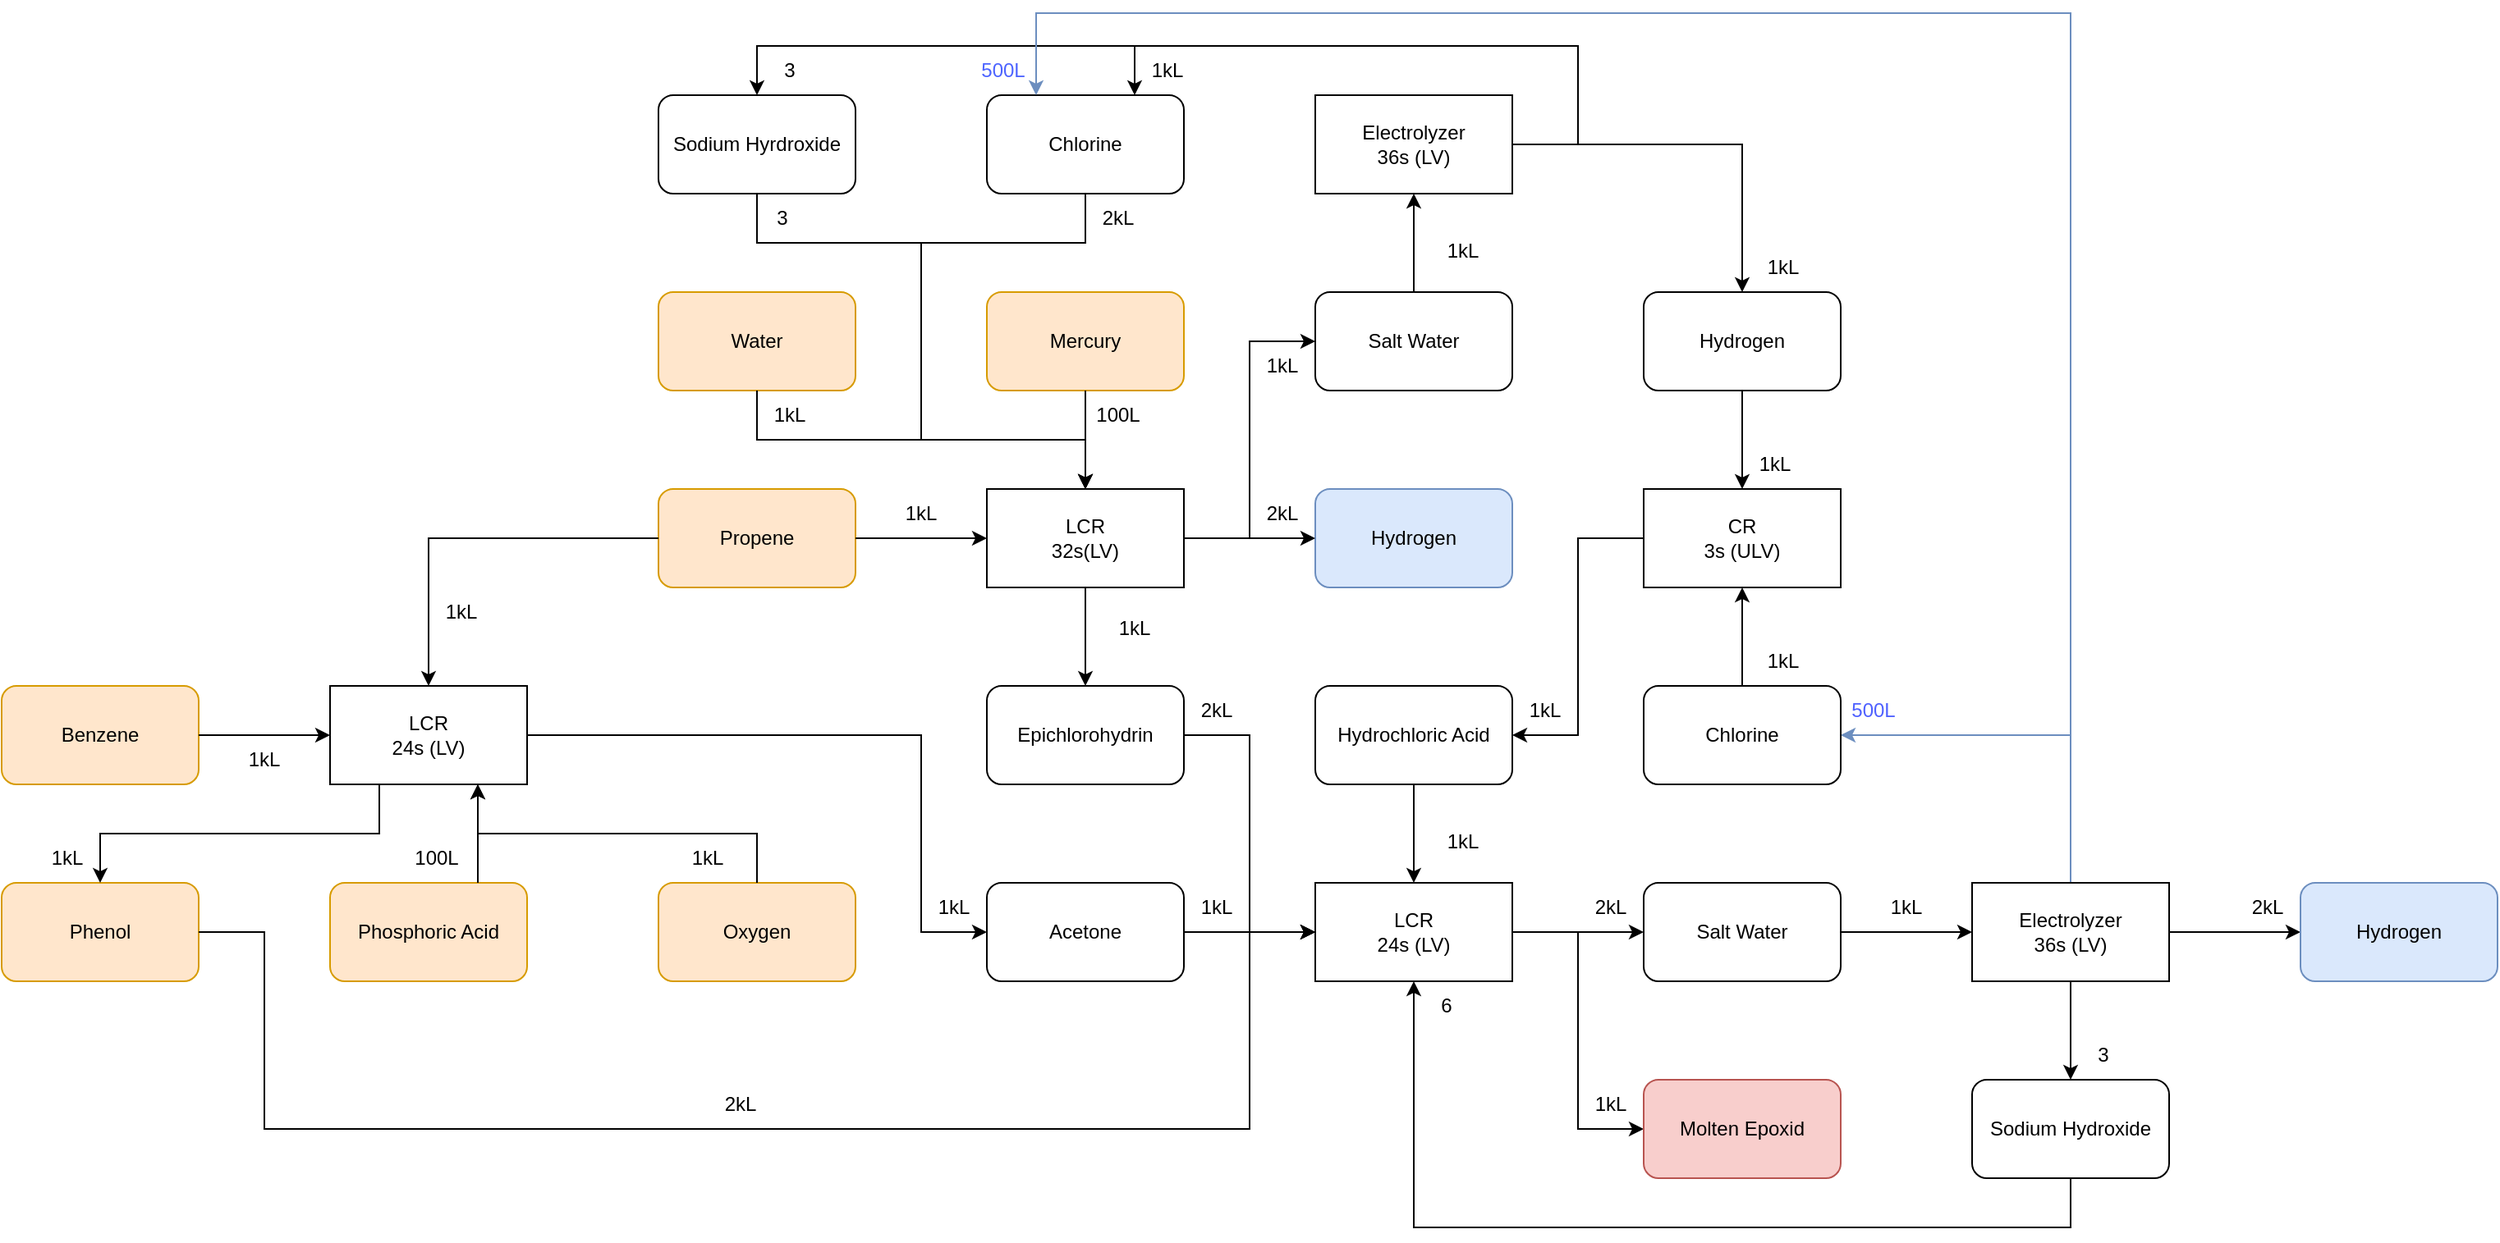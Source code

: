 <mxfile version="22.0.0" type="github">
  <diagram name="Page-1" id="kusWoIOOcqp57QGYPQwH">
    <mxGraphModel dx="159" dy="1689" grid="1" gridSize="10" guides="1" tooltips="1" connect="1" arrows="1" fold="1" page="1" pageScale="1" pageWidth="850" pageHeight="1100" math="0" shadow="0">
      <root>
        <mxCell id="0" />
        <mxCell id="1" parent="0" />
        <mxCell id="Zcg-esoq2Bcb-7X56qDR-84" value="Benzene" style="rounded=1;whiteSpace=wrap;html=1;fillColor=#ffe6cc;strokeColor=#d79b00;" parent="1" vertex="1">
          <mxGeometry x="1040" y="170" width="120" height="60" as="geometry" />
        </mxCell>
        <mxCell id="Zcg-esoq2Bcb-7X56qDR-86" value="Phenol" style="rounded=1;whiteSpace=wrap;html=1;fillColor=#ffe6cc;strokeColor=#d79b00;" parent="1" vertex="1">
          <mxGeometry x="1040" y="290" width="120" height="60" as="geometry" />
        </mxCell>
        <mxCell id="Zcg-esoq2Bcb-7X56qDR-98" value="Propene" style="rounded=1;whiteSpace=wrap;html=1;fillColor=#ffe6cc;strokeColor=#d79b00;" parent="1" vertex="1">
          <mxGeometry x="1440" y="50" width="120" height="60" as="geometry" />
        </mxCell>
        <mxCell id="4qDHmKcMJt-L-vQTOm6O-1" value="Water" style="rounded=1;whiteSpace=wrap;html=1;fillColor=#ffe6cc;strokeColor=#d79b00;" parent="1" vertex="1">
          <mxGeometry x="1440" y="-70" width="120" height="60" as="geometry" />
        </mxCell>
        <mxCell id="4qDHmKcMJt-L-vQTOm6O-2" value="Mercury" style="rounded=1;whiteSpace=wrap;html=1;fillColor=#ffe6cc;strokeColor=#d79b00;" parent="1" vertex="1">
          <mxGeometry x="1640" y="-70" width="120" height="60" as="geometry" />
        </mxCell>
        <mxCell id="4qDHmKcMJt-L-vQTOm6O-3" value="" style="endArrow=classic;html=1;rounded=0;exitX=0.5;exitY=1;exitDx=0;exitDy=0;" parent="1" source="4qDHmKcMJt-L-vQTOm6O-1" edge="1">
          <mxGeometry width="50" height="50" relative="1" as="geometry">
            <mxPoint x="1430" y="30" as="sourcePoint" />
            <mxPoint x="1700" y="50" as="targetPoint" />
            <Array as="points">
              <mxPoint x="1500" y="20" />
              <mxPoint x="1700" y="20" />
            </Array>
          </mxGeometry>
        </mxCell>
        <mxCell id="4qDHmKcMJt-L-vQTOm6O-4" value="" style="endArrow=classic;html=1;rounded=0;exitX=0.5;exitY=1;exitDx=0;exitDy=0;" parent="1" source="4qDHmKcMJt-L-vQTOm6O-2" edge="1">
          <mxGeometry width="50" height="50" relative="1" as="geometry">
            <mxPoint x="1430" y="30" as="sourcePoint" />
            <mxPoint x="1700" y="50" as="targetPoint" />
          </mxGeometry>
        </mxCell>
        <mxCell id="4qDHmKcMJt-L-vQTOm6O-6" value="" style="endArrow=classic;html=1;rounded=0;exitX=1;exitY=0.5;exitDx=0;exitDy=0;" parent="1" source="Zcg-esoq2Bcb-7X56qDR-98" edge="1">
          <mxGeometry width="50" height="50" relative="1" as="geometry">
            <mxPoint x="1640" y="130" as="sourcePoint" />
            <mxPoint x="1640" y="80" as="targetPoint" />
          </mxGeometry>
        </mxCell>
        <mxCell id="4qDHmKcMJt-L-vQTOm6O-7" value="LCR&lt;br&gt;32s(LV)" style="rounded=0;whiteSpace=wrap;html=1;" parent="1" vertex="1">
          <mxGeometry x="1640" y="50" width="120" height="60" as="geometry" />
        </mxCell>
        <mxCell id="4qDHmKcMJt-L-vQTOm6O-8" value="Epichlorohydrin" style="rounded=1;whiteSpace=wrap;html=1;" parent="1" vertex="1">
          <mxGeometry x="1640" y="170" width="120" height="60" as="geometry" />
        </mxCell>
        <mxCell id="4qDHmKcMJt-L-vQTOm6O-9" value="" style="endArrow=classic;html=1;rounded=0;exitX=0.5;exitY=1;exitDx=0;exitDy=0;entryX=0.5;entryY=0;entryDx=0;entryDy=0;" parent="1" source="4qDHmKcMJt-L-vQTOm6O-7" target="4qDHmKcMJt-L-vQTOm6O-8" edge="1">
          <mxGeometry width="50" height="50" relative="1" as="geometry">
            <mxPoint x="1820" y="180" as="sourcePoint" />
            <mxPoint x="1870" y="130" as="targetPoint" />
          </mxGeometry>
        </mxCell>
        <mxCell id="4qDHmKcMJt-L-vQTOm6O-10" value="Salt Water" style="rounded=1;whiteSpace=wrap;html=1;" parent="1" vertex="1">
          <mxGeometry x="1840" y="-70" width="120" height="60" as="geometry" />
        </mxCell>
        <mxCell id="4qDHmKcMJt-L-vQTOm6O-11" value="1kL" style="text;html=1;strokeColor=none;fillColor=none;align=center;verticalAlign=middle;whiteSpace=wrap;rounded=0;" parent="1" vertex="1">
          <mxGeometry x="1490" y="-10" width="60" height="30" as="geometry" />
        </mxCell>
        <mxCell id="4qDHmKcMJt-L-vQTOm6O-12" value="100L" style="text;html=1;strokeColor=none;fillColor=none;align=center;verticalAlign=middle;whiteSpace=wrap;rounded=0;" parent="1" vertex="1">
          <mxGeometry x="1690" y="-10" width="60" height="30" as="geometry" />
        </mxCell>
        <mxCell id="4qDHmKcMJt-L-vQTOm6O-85" style="edgeStyle=orthogonalEdgeStyle;rounded=0;orthogonalLoop=1;jettySize=auto;html=1;exitX=0.5;exitY=1;exitDx=0;exitDy=0;entryX=0.5;entryY=0;entryDx=0;entryDy=0;" parent="1" source="4qDHmKcMJt-L-vQTOm6O-13" target="4qDHmKcMJt-L-vQTOm6O-7" edge="1">
          <mxGeometry relative="1" as="geometry">
            <Array as="points">
              <mxPoint x="1700" y="-100" />
              <mxPoint x="1600" y="-100" />
              <mxPoint x="1600" y="20" />
              <mxPoint x="1700" y="20" />
            </Array>
          </mxGeometry>
        </mxCell>
        <mxCell id="4qDHmKcMJt-L-vQTOm6O-13" value="Chlorine" style="rounded=1;whiteSpace=wrap;html=1;" parent="1" vertex="1">
          <mxGeometry x="1640" y="-190" width="120" height="60" as="geometry" />
        </mxCell>
        <mxCell id="4qDHmKcMJt-L-vQTOm6O-84" style="edgeStyle=orthogonalEdgeStyle;rounded=0;orthogonalLoop=1;jettySize=auto;html=1;exitX=0.5;exitY=1;exitDx=0;exitDy=0;entryX=0.5;entryY=0;entryDx=0;entryDy=0;" parent="1" source="4qDHmKcMJt-L-vQTOm6O-14" target="4qDHmKcMJt-L-vQTOm6O-7" edge="1">
          <mxGeometry relative="1" as="geometry">
            <Array as="points">
              <mxPoint x="1500" y="-100" />
              <mxPoint x="1600" y="-100" />
              <mxPoint x="1600" y="20" />
              <mxPoint x="1700" y="20" />
            </Array>
          </mxGeometry>
        </mxCell>
        <mxCell id="4qDHmKcMJt-L-vQTOm6O-14" value="Sodium Hyrdroxide" style="rounded=1;whiteSpace=wrap;html=1;" parent="1" vertex="1">
          <mxGeometry x="1440" y="-190" width="120" height="60" as="geometry" />
        </mxCell>
        <mxCell id="4qDHmKcMJt-L-vQTOm6O-15" value="Electrolyzer&lt;br&gt;36s (LV)&lt;br&gt;" style="rounded=0;whiteSpace=wrap;html=1;" parent="1" vertex="1">
          <mxGeometry x="1840" y="-190" width="120" height="60" as="geometry" />
        </mxCell>
        <mxCell id="4qDHmKcMJt-L-vQTOm6O-16" value="1kL" style="text;html=1;strokeColor=none;fillColor=none;align=center;verticalAlign=middle;whiteSpace=wrap;rounded=0;" parent="1" vertex="1">
          <mxGeometry x="1570" y="50" width="60" height="30" as="geometry" />
        </mxCell>
        <mxCell id="4qDHmKcMJt-L-vQTOm6O-17" value="" style="endArrow=classic;html=1;rounded=0;exitX=0.5;exitY=0;exitDx=0;exitDy=0;" parent="1" source="4qDHmKcMJt-L-vQTOm6O-10" target="4qDHmKcMJt-L-vQTOm6O-15" edge="1">
          <mxGeometry width="50" height="50" relative="1" as="geometry">
            <mxPoint x="1880" y="-70" as="sourcePoint" />
            <mxPoint x="1930" y="-120" as="targetPoint" />
          </mxGeometry>
        </mxCell>
        <mxCell id="4qDHmKcMJt-L-vQTOm6O-18" value="" style="endArrow=classic;html=1;rounded=0;exitX=1;exitY=0.5;exitDx=0;exitDy=0;entryX=0;entryY=0.5;entryDx=0;entryDy=0;" parent="1" source="4qDHmKcMJt-L-vQTOm6O-7" target="4qDHmKcMJt-L-vQTOm6O-10" edge="1">
          <mxGeometry width="50" height="50" relative="1" as="geometry">
            <mxPoint x="1640" y="30" as="sourcePoint" />
            <mxPoint x="1690" y="-20" as="targetPoint" />
            <Array as="points">
              <mxPoint x="1800" y="80" />
              <mxPoint x="1800" y="-40" />
            </Array>
          </mxGeometry>
        </mxCell>
        <mxCell id="4qDHmKcMJt-L-vQTOm6O-19" value="1kL" style="text;html=1;strokeColor=none;fillColor=none;align=center;verticalAlign=middle;whiteSpace=wrap;rounded=0;" parent="1" vertex="1">
          <mxGeometry x="1700" y="120" width="60" height="30" as="geometry" />
        </mxCell>
        <mxCell id="4qDHmKcMJt-L-vQTOm6O-20" value="1kL" style="text;html=1;strokeColor=none;fillColor=none;align=center;verticalAlign=middle;whiteSpace=wrap;rounded=0;" parent="1" vertex="1">
          <mxGeometry x="1790" y="-40" width="60" height="30" as="geometry" />
        </mxCell>
        <mxCell id="4qDHmKcMJt-L-vQTOm6O-21" value="Hydrogen" style="rounded=1;whiteSpace=wrap;html=1;fillColor=#dae8fc;strokeColor=#6c8ebf;" parent="1" vertex="1">
          <mxGeometry x="1840" y="50" width="120" height="60" as="geometry" />
        </mxCell>
        <mxCell id="4qDHmKcMJt-L-vQTOm6O-22" value="" style="endArrow=classic;html=1;rounded=0;exitX=1;exitY=0.5;exitDx=0;exitDy=0;" parent="1" source="4qDHmKcMJt-L-vQTOm6O-7" target="4qDHmKcMJt-L-vQTOm6O-21" edge="1">
          <mxGeometry width="50" height="50" relative="1" as="geometry">
            <mxPoint x="1640" y="-70" as="sourcePoint" />
            <mxPoint x="1690" y="-120" as="targetPoint" />
          </mxGeometry>
        </mxCell>
        <mxCell id="4qDHmKcMJt-L-vQTOm6O-23" value="2kL" style="text;html=1;strokeColor=none;fillColor=none;align=center;verticalAlign=middle;whiteSpace=wrap;rounded=0;" parent="1" vertex="1">
          <mxGeometry x="1790" y="50" width="60" height="30" as="geometry" />
        </mxCell>
        <mxCell id="4qDHmKcMJt-L-vQTOm6O-26" value="1kL" style="text;html=1;strokeColor=none;fillColor=none;align=center;verticalAlign=middle;whiteSpace=wrap;rounded=0;" parent="1" vertex="1">
          <mxGeometry x="1900" y="-110" width="60" height="30" as="geometry" />
        </mxCell>
        <mxCell id="4qDHmKcMJt-L-vQTOm6O-28" value="" style="endArrow=classic;html=1;rounded=0;exitX=1;exitY=0.5;exitDx=0;exitDy=0;entryX=0.75;entryY=0;entryDx=0;entryDy=0;" parent="1" source="4qDHmKcMJt-L-vQTOm6O-15" target="4qDHmKcMJt-L-vQTOm6O-13" edge="1">
          <mxGeometry width="50" height="50" relative="1" as="geometry">
            <mxPoint x="1640" y="-170" as="sourcePoint" />
            <mxPoint x="1690" y="-220" as="targetPoint" />
            <Array as="points">
              <mxPoint x="2000" y="-160" />
              <mxPoint x="2000" y="-220" />
              <mxPoint x="1730" y="-220" />
            </Array>
          </mxGeometry>
        </mxCell>
        <mxCell id="4qDHmKcMJt-L-vQTOm6O-29" value="" style="endArrow=classic;html=1;rounded=0;exitX=1;exitY=0.5;exitDx=0;exitDy=0;entryX=0.5;entryY=0;entryDx=0;entryDy=0;" parent="1" source="4qDHmKcMJt-L-vQTOm6O-15" target="4qDHmKcMJt-L-vQTOm6O-14" edge="1">
          <mxGeometry width="50" height="50" relative="1" as="geometry">
            <mxPoint x="1640" y="-170" as="sourcePoint" />
            <mxPoint x="1690" y="-220" as="targetPoint" />
            <Array as="points">
              <mxPoint x="2000" y="-160" />
              <mxPoint x="2000" y="-220" />
              <mxPoint x="1500" y="-220" />
            </Array>
          </mxGeometry>
        </mxCell>
        <mxCell id="4qDHmKcMJt-L-vQTOm6O-30" value="3" style="text;html=1;strokeColor=none;fillColor=none;align=center;verticalAlign=middle;whiteSpace=wrap;rounded=0;" parent="1" vertex="1">
          <mxGeometry x="1490" y="-220" width="60" height="30" as="geometry" />
        </mxCell>
        <mxCell id="4qDHmKcMJt-L-vQTOm6O-32" value="Phosphoric Acid" style="rounded=1;whiteSpace=wrap;html=1;fillColor=#ffe6cc;strokeColor=#d79b00;" parent="1" vertex="1">
          <mxGeometry x="1240" y="290" width="120" height="60" as="geometry" />
        </mxCell>
        <mxCell id="4qDHmKcMJt-L-vQTOm6O-33" value="Oxygen" style="rounded=1;whiteSpace=wrap;html=1;fillColor=#ffe6cc;strokeColor=#d79b00;" parent="1" vertex="1">
          <mxGeometry x="1440" y="290" width="120" height="60" as="geometry" />
        </mxCell>
        <mxCell id="4qDHmKcMJt-L-vQTOm6O-34" value="LCR&lt;br&gt;24s (LV)" style="rounded=0;whiteSpace=wrap;html=1;" parent="1" vertex="1">
          <mxGeometry x="1240" y="170" width="120" height="60" as="geometry" />
        </mxCell>
        <mxCell id="4qDHmKcMJt-L-vQTOm6O-35" value="" style="endArrow=classic;html=1;rounded=0;exitX=0.75;exitY=0;exitDx=0;exitDy=0;entryX=0.75;entryY=1;entryDx=0;entryDy=0;" parent="1" source="4qDHmKcMJt-L-vQTOm6O-32" target="4qDHmKcMJt-L-vQTOm6O-34" edge="1">
          <mxGeometry width="50" height="50" relative="1" as="geometry">
            <mxPoint x="1350" y="330" as="sourcePoint" />
            <mxPoint x="1400" y="280" as="targetPoint" />
          </mxGeometry>
        </mxCell>
        <mxCell id="4qDHmKcMJt-L-vQTOm6O-36" value="" style="endArrow=classic;html=1;rounded=0;exitX=0.5;exitY=0;exitDx=0;exitDy=0;" parent="1" source="4qDHmKcMJt-L-vQTOm6O-33" edge="1">
          <mxGeometry width="50" height="50" relative="1" as="geometry">
            <mxPoint x="1490" y="280" as="sourcePoint" />
            <mxPoint x="1330" y="230" as="targetPoint" />
            <Array as="points">
              <mxPoint x="1500" y="260" />
              <mxPoint x="1330" y="260" />
            </Array>
          </mxGeometry>
        </mxCell>
        <mxCell id="4qDHmKcMJt-L-vQTOm6O-37" value="" style="endArrow=classic;html=1;rounded=0;exitX=0;exitY=0.5;exitDx=0;exitDy=0;entryX=0.5;entryY=0;entryDx=0;entryDy=0;" parent="1" source="Zcg-esoq2Bcb-7X56qDR-98" target="4qDHmKcMJt-L-vQTOm6O-34" edge="1">
          <mxGeometry width="50" height="50" relative="1" as="geometry">
            <mxPoint x="1350" y="330" as="sourcePoint" />
            <mxPoint x="1300" y="160" as="targetPoint" />
            <Array as="points">
              <mxPoint x="1300" y="80" />
            </Array>
          </mxGeometry>
        </mxCell>
        <mxCell id="4qDHmKcMJt-L-vQTOm6O-38" value="100L" style="text;html=1;strokeColor=none;fillColor=none;align=center;verticalAlign=middle;whiteSpace=wrap;rounded=0;" parent="1" vertex="1">
          <mxGeometry x="1275" y="260" width="60" height="30" as="geometry" />
        </mxCell>
        <mxCell id="4qDHmKcMJt-L-vQTOm6O-39" value="1kL" style="text;html=1;strokeColor=none;fillColor=none;align=center;verticalAlign=middle;whiteSpace=wrap;rounded=0;" parent="1" vertex="1">
          <mxGeometry x="1440" y="260" width="60" height="30" as="geometry" />
        </mxCell>
        <mxCell id="4qDHmKcMJt-L-vQTOm6O-40" value="1kL" style="text;html=1;strokeColor=none;fillColor=none;align=center;verticalAlign=middle;whiteSpace=wrap;rounded=0;" parent="1" vertex="1">
          <mxGeometry x="1290" y="110" width="60" height="30" as="geometry" />
        </mxCell>
        <mxCell id="4qDHmKcMJt-L-vQTOm6O-41" value="1kL" style="text;html=1;strokeColor=none;fillColor=none;align=center;verticalAlign=middle;whiteSpace=wrap;rounded=0;" parent="1" vertex="1">
          <mxGeometry x="1170" y="200" width="60" height="30" as="geometry" />
        </mxCell>
        <mxCell id="4qDHmKcMJt-L-vQTOm6O-42" value="" style="endArrow=classic;html=1;rounded=0;exitX=1;exitY=0.5;exitDx=0;exitDy=0;entryX=0;entryY=0.5;entryDx=0;entryDy=0;" parent="1" source="Zcg-esoq2Bcb-7X56qDR-84" target="4qDHmKcMJt-L-vQTOm6O-34" edge="1">
          <mxGeometry width="50" height="50" relative="1" as="geometry">
            <mxPoint x="1350" y="230" as="sourcePoint" />
            <mxPoint x="1400" y="180" as="targetPoint" />
          </mxGeometry>
        </mxCell>
        <mxCell id="4qDHmKcMJt-L-vQTOm6O-43" value="" style="endArrow=classic;html=1;rounded=0;exitX=0.25;exitY=1;exitDx=0;exitDy=0;entryX=0.5;entryY=0;entryDx=0;entryDy=0;" parent="1" source="4qDHmKcMJt-L-vQTOm6O-34" target="Zcg-esoq2Bcb-7X56qDR-86" edge="1">
          <mxGeometry width="50" height="50" relative="1" as="geometry">
            <mxPoint x="1350" y="230" as="sourcePoint" />
            <mxPoint x="1400" y="180" as="targetPoint" />
            <Array as="points">
              <mxPoint x="1270" y="260" />
              <mxPoint x="1100" y="260" />
            </Array>
          </mxGeometry>
        </mxCell>
        <mxCell id="4qDHmKcMJt-L-vQTOm6O-44" value="1kL" style="text;html=1;strokeColor=none;fillColor=none;align=center;verticalAlign=middle;whiteSpace=wrap;rounded=0;" parent="1" vertex="1">
          <mxGeometry x="1050" y="260" width="60" height="30" as="geometry" />
        </mxCell>
        <mxCell id="4qDHmKcMJt-L-vQTOm6O-45" value="Acetone" style="rounded=1;whiteSpace=wrap;html=1;" parent="1" vertex="1">
          <mxGeometry x="1640" y="290" width="120" height="60" as="geometry" />
        </mxCell>
        <mxCell id="4qDHmKcMJt-L-vQTOm6O-46" value="" style="endArrow=classic;html=1;rounded=0;exitX=1;exitY=0.5;exitDx=0;exitDy=0;entryX=0;entryY=0.5;entryDx=0;entryDy=0;" parent="1" source="4qDHmKcMJt-L-vQTOm6O-34" target="4qDHmKcMJt-L-vQTOm6O-45" edge="1">
          <mxGeometry width="50" height="50" relative="1" as="geometry">
            <mxPoint x="1350" y="230" as="sourcePoint" />
            <mxPoint x="1400" y="180" as="targetPoint" />
            <Array as="points">
              <mxPoint x="1600" y="200" />
              <mxPoint x="1600" y="320" />
            </Array>
          </mxGeometry>
        </mxCell>
        <mxCell id="4qDHmKcMJt-L-vQTOm6O-47" value="1kL" style="text;html=1;strokeColor=none;fillColor=none;align=center;verticalAlign=middle;whiteSpace=wrap;rounded=0;" parent="1" vertex="1">
          <mxGeometry x="1590" y="290" width="60" height="30" as="geometry" />
        </mxCell>
        <mxCell id="4qDHmKcMJt-L-vQTOm6O-48" value="" style="endArrow=classic;html=1;rounded=0;exitX=1;exitY=0.5;exitDx=0;exitDy=0;" parent="1" source="Zcg-esoq2Bcb-7X56qDR-86" edge="1">
          <mxGeometry width="50" height="50" relative="1" as="geometry">
            <mxPoint x="1460" y="230" as="sourcePoint" />
            <mxPoint x="1840" y="320" as="targetPoint" />
            <Array as="points">
              <mxPoint x="1200" y="320" />
              <mxPoint x="1200" y="440" />
              <mxPoint x="1800" y="440" />
              <mxPoint x="1800" y="320" />
            </Array>
          </mxGeometry>
        </mxCell>
        <mxCell id="4qDHmKcMJt-L-vQTOm6O-71" style="edgeStyle=orthogonalEdgeStyle;rounded=0;orthogonalLoop=1;jettySize=auto;html=1;exitX=1;exitY=0.5;exitDx=0;exitDy=0;entryX=0;entryY=0.5;entryDx=0;entryDy=0;" parent="1" source="4qDHmKcMJt-L-vQTOm6O-49" target="4qDHmKcMJt-L-vQTOm6O-68" edge="1">
          <mxGeometry relative="1" as="geometry" />
        </mxCell>
        <mxCell id="4qDHmKcMJt-L-vQTOm6O-49" value="LCR&lt;br&gt;24s (LV)" style="rounded=0;whiteSpace=wrap;html=1;" parent="1" vertex="1">
          <mxGeometry x="1840" y="290" width="120" height="60" as="geometry" />
        </mxCell>
        <mxCell id="4qDHmKcMJt-L-vQTOm6O-50" value="" style="endArrow=classic;html=1;rounded=0;exitX=1;exitY=0.5;exitDx=0;exitDy=0;entryX=0;entryY=0.5;entryDx=0;entryDy=0;" parent="1" source="4qDHmKcMJt-L-vQTOm6O-45" target="4qDHmKcMJt-L-vQTOm6O-49" edge="1">
          <mxGeometry width="50" height="50" relative="1" as="geometry">
            <mxPoint x="1460" y="230" as="sourcePoint" />
            <mxPoint x="1510" y="180" as="targetPoint" />
          </mxGeometry>
        </mxCell>
        <mxCell id="4qDHmKcMJt-L-vQTOm6O-51" value="" style="endArrow=classic;html=1;rounded=0;exitX=1;exitY=0.5;exitDx=0;exitDy=0;entryX=0;entryY=0.5;entryDx=0;entryDy=0;" parent="1" source="4qDHmKcMJt-L-vQTOm6O-8" target="4qDHmKcMJt-L-vQTOm6O-49" edge="1">
          <mxGeometry width="50" height="50" relative="1" as="geometry">
            <mxPoint x="1460" y="230" as="sourcePoint" />
            <mxPoint x="1510" y="180" as="targetPoint" />
            <Array as="points">
              <mxPoint x="1800" y="200" />
              <mxPoint x="1800" y="320" />
            </Array>
          </mxGeometry>
        </mxCell>
        <mxCell id="4qDHmKcMJt-L-vQTOm6O-52" value="2kL" style="text;html=1;strokeColor=none;fillColor=none;align=center;verticalAlign=middle;whiteSpace=wrap;rounded=0;" parent="1" vertex="1">
          <mxGeometry x="1460" y="410" width="60" height="30" as="geometry" />
        </mxCell>
        <mxCell id="4qDHmKcMJt-L-vQTOm6O-53" value="1kL" style="text;html=1;strokeColor=none;fillColor=none;align=center;verticalAlign=middle;whiteSpace=wrap;rounded=0;" parent="1" vertex="1">
          <mxGeometry x="1750" y="290" width="60" height="30" as="geometry" />
        </mxCell>
        <mxCell id="4qDHmKcMJt-L-vQTOm6O-54" value="Hydrogen" style="rounded=1;whiteSpace=wrap;html=1;" parent="1" vertex="1">
          <mxGeometry x="2040" y="-70" width="120" height="60" as="geometry" />
        </mxCell>
        <mxCell id="4qDHmKcMJt-L-vQTOm6O-55" value="" style="endArrow=classic;html=1;rounded=0;exitX=1;exitY=0.5;exitDx=0;exitDy=0;entryX=0.5;entryY=0;entryDx=0;entryDy=0;" parent="1" source="4qDHmKcMJt-L-vQTOm6O-15" target="4qDHmKcMJt-L-vQTOm6O-54" edge="1">
          <mxGeometry width="50" height="50" relative="1" as="geometry">
            <mxPoint x="1840" y="-70" as="sourcePoint" />
            <mxPoint x="1890" y="-120" as="targetPoint" />
            <Array as="points">
              <mxPoint x="2100" y="-160" />
            </Array>
          </mxGeometry>
        </mxCell>
        <mxCell id="4qDHmKcMJt-L-vQTOm6O-56" value="1kL" style="text;html=1;strokeColor=none;fillColor=none;align=center;verticalAlign=middle;whiteSpace=wrap;rounded=0;" parent="1" vertex="1">
          <mxGeometry x="2095" y="-100" width="60" height="30" as="geometry" />
        </mxCell>
        <mxCell id="4qDHmKcMJt-L-vQTOm6O-57" value="CR&lt;br&gt;3s (ULV)" style="rounded=0;whiteSpace=wrap;html=1;" parent="1" vertex="1">
          <mxGeometry x="2040" y="50" width="120" height="60" as="geometry" />
        </mxCell>
        <mxCell id="4qDHmKcMJt-L-vQTOm6O-58" value="" style="endArrow=classic;html=1;rounded=0;exitX=0.5;exitY=1;exitDx=0;exitDy=0;entryX=0.5;entryY=0;entryDx=0;entryDy=0;" parent="1" source="4qDHmKcMJt-L-vQTOm6O-54" target="4qDHmKcMJt-L-vQTOm6O-57" edge="1">
          <mxGeometry width="50" height="50" relative="1" as="geometry">
            <mxPoint x="1840" y="230" as="sourcePoint" />
            <mxPoint x="1890" y="180" as="targetPoint" />
          </mxGeometry>
        </mxCell>
        <mxCell id="4qDHmKcMJt-L-vQTOm6O-59" value="2kL" style="text;html=1;strokeColor=none;fillColor=none;align=center;verticalAlign=middle;whiteSpace=wrap;rounded=0;" parent="1" vertex="1">
          <mxGeometry x="1750" y="170" width="60" height="30" as="geometry" />
        </mxCell>
        <mxCell id="4qDHmKcMJt-L-vQTOm6O-63" style="edgeStyle=orthogonalEdgeStyle;rounded=0;orthogonalLoop=1;jettySize=auto;html=1;exitX=0.5;exitY=1;exitDx=0;exitDy=0;entryX=0.5;entryY=0;entryDx=0;entryDy=0;" parent="1" source="4qDHmKcMJt-L-vQTOm6O-60" target="4qDHmKcMJt-L-vQTOm6O-49" edge="1">
          <mxGeometry relative="1" as="geometry" />
        </mxCell>
        <mxCell id="4qDHmKcMJt-L-vQTOm6O-60" value="Hydrochloric Acid" style="rounded=1;whiteSpace=wrap;html=1;" parent="1" vertex="1">
          <mxGeometry x="1840" y="170" width="120" height="60" as="geometry" />
        </mxCell>
        <mxCell id="4qDHmKcMJt-L-vQTOm6O-61" value="" style="endArrow=classic;html=1;rounded=0;exitX=0;exitY=0.5;exitDx=0;exitDy=0;entryX=1;entryY=0.5;entryDx=0;entryDy=0;" parent="1" source="4qDHmKcMJt-L-vQTOm6O-57" target="4qDHmKcMJt-L-vQTOm6O-60" edge="1">
          <mxGeometry width="50" height="50" relative="1" as="geometry">
            <mxPoint x="1840" y="330" as="sourcePoint" />
            <mxPoint x="1890" y="280" as="targetPoint" />
            <Array as="points">
              <mxPoint x="2000" y="80" />
              <mxPoint x="2000" y="200" />
            </Array>
          </mxGeometry>
        </mxCell>
        <mxCell id="4qDHmKcMJt-L-vQTOm6O-64" value="1kL" style="text;html=1;strokeColor=none;fillColor=none;align=center;verticalAlign=middle;whiteSpace=wrap;rounded=0;" parent="1" vertex="1">
          <mxGeometry x="2090" y="20" width="60" height="30" as="geometry" />
        </mxCell>
        <mxCell id="4qDHmKcMJt-L-vQTOm6O-65" value="1kL" style="text;html=1;strokeColor=none;fillColor=none;align=center;verticalAlign=middle;whiteSpace=wrap;rounded=0;" parent="1" vertex="1">
          <mxGeometry x="1950" y="170" width="60" height="30" as="geometry" />
        </mxCell>
        <mxCell id="4qDHmKcMJt-L-vQTOm6O-66" value="1kL" style="text;html=1;strokeColor=none;fillColor=none;align=center;verticalAlign=middle;whiteSpace=wrap;rounded=0;" parent="1" vertex="1">
          <mxGeometry x="1900" y="250" width="60" height="30" as="geometry" />
        </mxCell>
        <mxCell id="4qDHmKcMJt-L-vQTOm6O-67" value="Salt Water" style="rounded=1;whiteSpace=wrap;html=1;" parent="1" vertex="1">
          <mxGeometry x="2040" y="290" width="120" height="60" as="geometry" />
        </mxCell>
        <mxCell id="4qDHmKcMJt-L-vQTOm6O-68" value="Molten Epoxid" style="rounded=1;whiteSpace=wrap;html=1;fillColor=#f8cecc;strokeColor=#b85450;" parent="1" vertex="1">
          <mxGeometry x="2040" y="410" width="120" height="60" as="geometry" />
        </mxCell>
        <mxCell id="4qDHmKcMJt-L-vQTOm6O-69" value="" style="endArrow=classic;html=1;rounded=0;exitX=1;exitY=0.5;exitDx=0;exitDy=0;entryX=0;entryY=0.5;entryDx=0;entryDy=0;" parent="1" source="4qDHmKcMJt-L-vQTOm6O-49" target="4qDHmKcMJt-L-vQTOm6O-67" edge="1">
          <mxGeometry width="50" height="50" relative="1" as="geometry">
            <mxPoint x="1900" y="330" as="sourcePoint" />
            <mxPoint x="1950" y="280" as="targetPoint" />
          </mxGeometry>
        </mxCell>
        <mxCell id="4qDHmKcMJt-L-vQTOm6O-70" value="2kL" style="text;html=1;strokeColor=none;fillColor=none;align=center;verticalAlign=middle;whiteSpace=wrap;rounded=0;" parent="1" vertex="1">
          <mxGeometry x="1990" y="290" width="60" height="30" as="geometry" />
        </mxCell>
        <mxCell id="4qDHmKcMJt-L-vQTOm6O-72" value="1kL" style="text;html=1;strokeColor=none;fillColor=none;align=center;verticalAlign=middle;whiteSpace=wrap;rounded=0;" parent="1" vertex="1">
          <mxGeometry x="1990" y="410" width="60" height="30" as="geometry" />
        </mxCell>
        <mxCell id="4qDHmKcMJt-L-vQTOm6O-92" style="edgeStyle=orthogonalEdgeStyle;rounded=0;orthogonalLoop=1;jettySize=auto;html=1;exitX=0.5;exitY=0;exitDx=0;exitDy=0;entryX=1;entryY=0.5;entryDx=0;entryDy=0;fillColor=#dae8fc;strokeColor=#6c8ebf;" parent="1" source="4qDHmKcMJt-L-vQTOm6O-73" target="4qDHmKcMJt-L-vQTOm6O-88" edge="1">
          <mxGeometry relative="1" as="geometry" />
        </mxCell>
        <mxCell id="4qDHmKcMJt-L-vQTOm6O-94" style="edgeStyle=orthogonalEdgeStyle;rounded=0;orthogonalLoop=1;jettySize=auto;html=1;exitX=0.5;exitY=0;exitDx=0;exitDy=0;fillColor=#dae8fc;strokeColor=#6c8ebf;" parent="1" source="4qDHmKcMJt-L-vQTOm6O-73" edge="1">
          <mxGeometry relative="1" as="geometry">
            <mxPoint x="1670" y="-190" as="targetPoint" />
            <Array as="points">
              <mxPoint x="2300" y="-240" />
              <mxPoint x="1670" y="-240" />
              <mxPoint x="1670" y="-190" />
            </Array>
          </mxGeometry>
        </mxCell>
        <mxCell id="4qDHmKcMJt-L-vQTOm6O-73" value="Electrolyzer&lt;br&gt;36s (LV)" style="rounded=0;whiteSpace=wrap;html=1;" parent="1" vertex="1">
          <mxGeometry x="2240" y="290" width="120" height="60" as="geometry" />
        </mxCell>
        <mxCell id="4qDHmKcMJt-L-vQTOm6O-74" value="" style="endArrow=classic;html=1;rounded=0;exitX=1;exitY=0.5;exitDx=0;exitDy=0;" parent="1" source="4qDHmKcMJt-L-vQTOm6O-67" target="4qDHmKcMJt-L-vQTOm6O-73" edge="1">
          <mxGeometry width="50" height="50" relative="1" as="geometry">
            <mxPoint x="1900" y="330" as="sourcePoint" />
            <mxPoint x="1950" y="280" as="targetPoint" />
          </mxGeometry>
        </mxCell>
        <mxCell id="4qDHmKcMJt-L-vQTOm6O-75" value="" style="endArrow=classic;html=1;rounded=0;exitX=1;exitY=0.5;exitDx=0;exitDy=0;" parent="1" source="4qDHmKcMJt-L-vQTOm6O-73" edge="1">
          <mxGeometry width="50" height="50" relative="1" as="geometry">
            <mxPoint x="2140" y="230" as="sourcePoint" />
            <mxPoint x="2440" y="320" as="targetPoint" />
          </mxGeometry>
        </mxCell>
        <mxCell id="4qDHmKcMJt-L-vQTOm6O-76" value="Hydrogen" style="rounded=1;whiteSpace=wrap;html=1;fillColor=#dae8fc;strokeColor=#6c8ebf;" parent="1" vertex="1">
          <mxGeometry x="2440" y="290" width="120" height="60" as="geometry" />
        </mxCell>
        <mxCell id="4qDHmKcMJt-L-vQTOm6O-77" value="1kL" style="text;html=1;strokeColor=none;fillColor=none;align=center;verticalAlign=middle;whiteSpace=wrap;rounded=0;" parent="1" vertex="1">
          <mxGeometry x="2170" y="290" width="60" height="30" as="geometry" />
        </mxCell>
        <mxCell id="4qDHmKcMJt-L-vQTOm6O-81" style="edgeStyle=orthogonalEdgeStyle;rounded=0;orthogonalLoop=1;jettySize=auto;html=1;exitX=0.5;exitY=1;exitDx=0;exitDy=0;entryX=0.5;entryY=1;entryDx=0;entryDy=0;" parent="1" source="4qDHmKcMJt-L-vQTOm6O-78" target="4qDHmKcMJt-L-vQTOm6O-49" edge="1">
          <mxGeometry relative="1" as="geometry">
            <Array as="points">
              <mxPoint x="2300" y="500" />
              <mxPoint x="1900" y="500" />
            </Array>
          </mxGeometry>
        </mxCell>
        <mxCell id="4qDHmKcMJt-L-vQTOm6O-78" value="Sodium Hydroxide" style="rounded=1;whiteSpace=wrap;html=1;" parent="1" vertex="1">
          <mxGeometry x="2240" y="410" width="120" height="60" as="geometry" />
        </mxCell>
        <mxCell id="4qDHmKcMJt-L-vQTOm6O-79" value="" style="endArrow=classic;html=1;rounded=0;exitX=0.5;exitY=1;exitDx=0;exitDy=0;entryX=0.5;entryY=0;entryDx=0;entryDy=0;" parent="1" source="4qDHmKcMJt-L-vQTOm6O-73" target="4qDHmKcMJt-L-vQTOm6O-78" edge="1">
          <mxGeometry width="50" height="50" relative="1" as="geometry">
            <mxPoint x="2140" y="430" as="sourcePoint" />
            <mxPoint x="2190" y="380" as="targetPoint" />
          </mxGeometry>
        </mxCell>
        <mxCell id="4qDHmKcMJt-L-vQTOm6O-80" value="3" style="text;html=1;strokeColor=none;fillColor=none;align=center;verticalAlign=middle;whiteSpace=wrap;rounded=0;" parent="1" vertex="1">
          <mxGeometry x="2290" y="380" width="60" height="30" as="geometry" />
        </mxCell>
        <mxCell id="4qDHmKcMJt-L-vQTOm6O-82" value="6" style="text;html=1;strokeColor=none;fillColor=none;align=center;verticalAlign=middle;whiteSpace=wrap;rounded=0;" parent="1" vertex="1">
          <mxGeometry x="1890" y="350" width="60" height="30" as="geometry" />
        </mxCell>
        <mxCell id="4qDHmKcMJt-L-vQTOm6O-83" value="2kL" style="text;html=1;strokeColor=none;fillColor=none;align=center;verticalAlign=middle;whiteSpace=wrap;rounded=0;" parent="1" vertex="1">
          <mxGeometry x="2390" y="290" width="60" height="30" as="geometry" />
        </mxCell>
        <mxCell id="4qDHmKcMJt-L-vQTOm6O-86" value="2kL" style="text;html=1;strokeColor=none;fillColor=none;align=center;verticalAlign=middle;whiteSpace=wrap;rounded=0;" parent="1" vertex="1">
          <mxGeometry x="1690" y="-130" width="60" height="30" as="geometry" />
        </mxCell>
        <mxCell id="4qDHmKcMJt-L-vQTOm6O-87" value="3" style="text;html=1;align=center;verticalAlign=middle;resizable=0;points=[];autosize=1;strokeColor=none;fillColor=none;" parent="1" vertex="1">
          <mxGeometry x="1500" y="-130" width="30" height="30" as="geometry" />
        </mxCell>
        <mxCell id="4qDHmKcMJt-L-vQTOm6O-89" style="edgeStyle=orthogonalEdgeStyle;rounded=0;orthogonalLoop=1;jettySize=auto;html=1;exitX=0.5;exitY=0;exitDx=0;exitDy=0;entryX=0.5;entryY=1;entryDx=0;entryDy=0;" parent="1" source="4qDHmKcMJt-L-vQTOm6O-88" target="4qDHmKcMJt-L-vQTOm6O-57" edge="1">
          <mxGeometry relative="1" as="geometry" />
        </mxCell>
        <mxCell id="4qDHmKcMJt-L-vQTOm6O-88" value="Chlorine" style="rounded=1;whiteSpace=wrap;html=1;" parent="1" vertex="1">
          <mxGeometry x="2040" y="170" width="120" height="60" as="geometry" />
        </mxCell>
        <mxCell id="4qDHmKcMJt-L-vQTOm6O-90" value="1kL" style="text;html=1;strokeColor=none;fillColor=none;align=center;verticalAlign=middle;whiteSpace=wrap;rounded=0;" parent="1" vertex="1">
          <mxGeometry x="2095" y="140" width="60" height="30" as="geometry" />
        </mxCell>
        <mxCell id="4qDHmKcMJt-L-vQTOm6O-93" value="&lt;font color=&quot;#4f61ff&quot;&gt;500L&lt;/font&gt;" style="text;html=1;strokeColor=none;fillColor=none;align=center;verticalAlign=middle;whiteSpace=wrap;rounded=0;" parent="1" vertex="1">
          <mxGeometry x="2150" y="170" width="60" height="30" as="geometry" />
        </mxCell>
        <mxCell id="4qDHmKcMJt-L-vQTOm6O-95" value="&lt;font color=&quot;#4d64ff&quot;&gt;500L&lt;/font&gt;" style="text;html=1;strokeColor=none;fillColor=none;align=center;verticalAlign=middle;whiteSpace=wrap;rounded=0;" parent="1" vertex="1">
          <mxGeometry x="1620" y="-220" width="60" height="30" as="geometry" />
        </mxCell>
        <mxCell id="4qDHmKcMJt-L-vQTOm6O-96" value="1kL" style="text;html=1;strokeColor=none;fillColor=none;align=center;verticalAlign=middle;whiteSpace=wrap;rounded=0;" parent="1" vertex="1">
          <mxGeometry x="1720" y="-220" width="60" height="30" as="geometry" />
        </mxCell>
      </root>
    </mxGraphModel>
  </diagram>
</mxfile>
